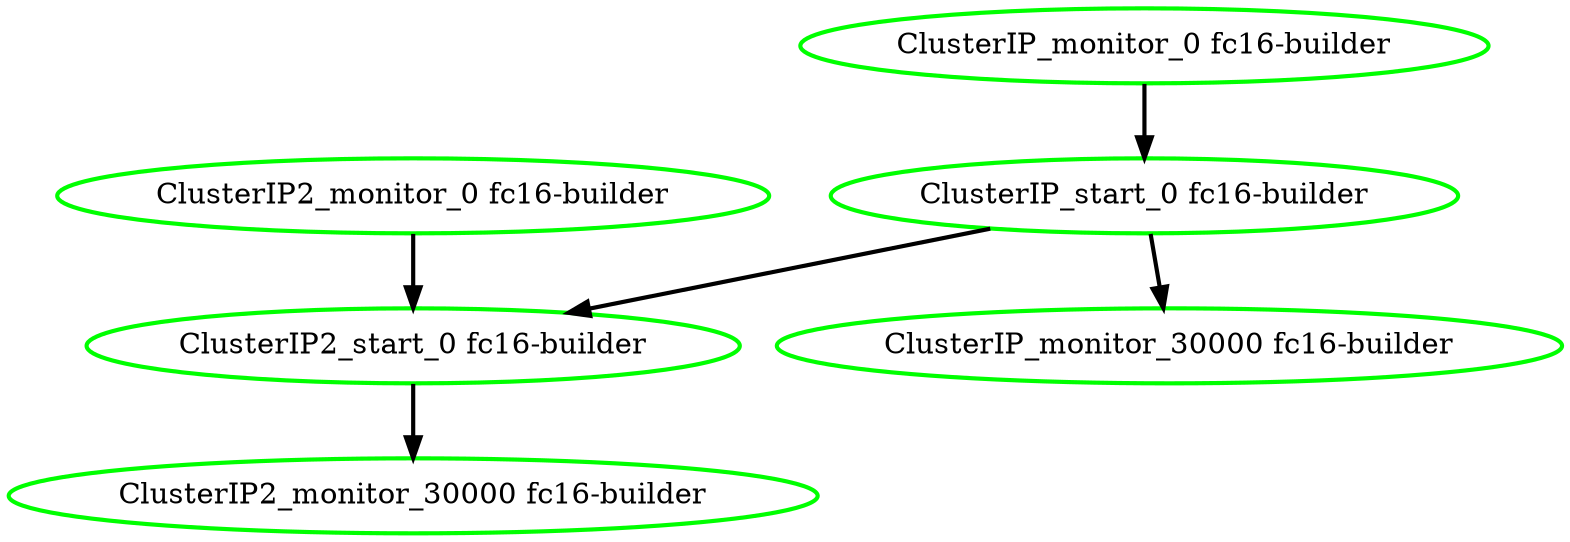 digraph "g" {
"ClusterIP2_monitor_0 fc16-builder" -> "ClusterIP2_start_0 fc16-builder" [ style = bold]
"ClusterIP2_monitor_0 fc16-builder" [ style=bold color="green" fontcolor="black"]
"ClusterIP2_monitor_30000 fc16-builder" [ style=bold color="green" fontcolor="black"]
"ClusterIP2_start_0 fc16-builder" -> "ClusterIP2_monitor_30000 fc16-builder" [ style = bold]
"ClusterIP2_start_0 fc16-builder" [ style=bold color="green" fontcolor="black"]
"ClusterIP_monitor_0 fc16-builder" -> "ClusterIP_start_0 fc16-builder" [ style = bold]
"ClusterIP_monitor_0 fc16-builder" [ style=bold color="green" fontcolor="black"]
"ClusterIP_monitor_30000 fc16-builder" [ style=bold color="green" fontcolor="black"]
"ClusterIP_start_0 fc16-builder" -> "ClusterIP2_start_0 fc16-builder" [ style = bold]
"ClusterIP_start_0 fc16-builder" -> "ClusterIP_monitor_30000 fc16-builder" [ style = bold]
"ClusterIP_start_0 fc16-builder" [ style=bold color="green" fontcolor="black"]
}
